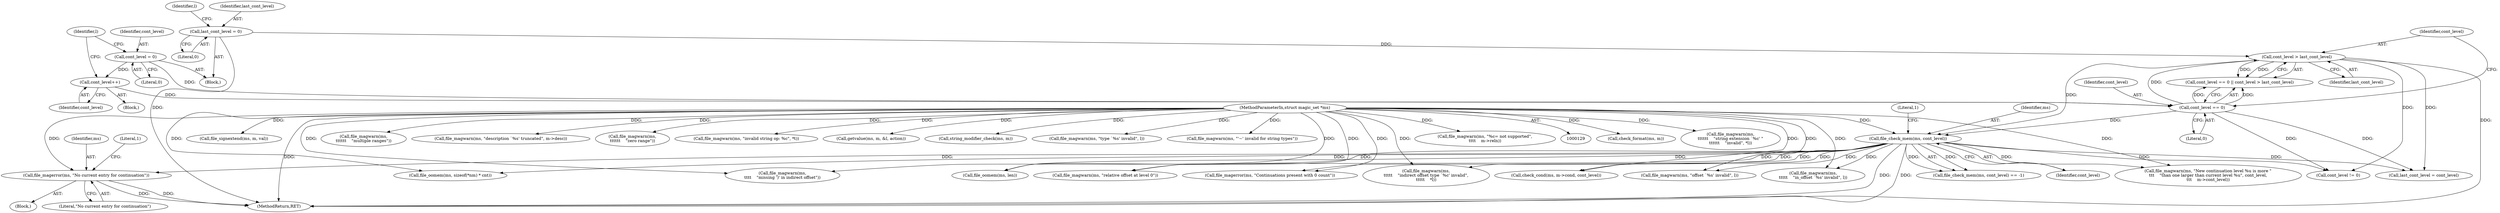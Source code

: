 digraph "0_file_4a284c89d6ef11aca34da65da7d673050a5ea320@pointer" {
"1000196" [label="(Call,file_magerror(ms, \"No current entry for continuation\"))"];
"1000173" [label="(Call,file_check_mem(ms, cont_level))"];
"1000130" [label="(MethodParameterIn,struct magic_set *ms)"];
"1000168" [label="(Call,cont_level > last_cont_level)"];
"1000165" [label="(Call,cont_level == 0)"];
"1000150" [label="(Call,cont_level = 0)"];
"1000161" [label="(Call,cont_level++)"];
"1000137" [label="(Call,last_cont_level = 0)"];
"1000268" [label="(Call,file_oomem(ms, sizeof(*nm) * cnt))"];
"1001513" [label="(Call,check_format(ms, m))"];
"1000130" [label="(MethodParameterIn,struct magic_set *ms)"];
"1000242" [label="(Call,file_magwarn(ms, \"New continuation level %u is more \"\n\t\t\t    \"than one larger than current level %u\", cont_level,\n\t\t\t    m->cont_level))"];
"1000172" [label="(Call,file_check_mem(ms, cont_level) == -1)"];
"1000723" [label="(Call,file_magwarn(ms,\n\t\t\t\t    \"missing ')' in indirect offset\"))"];
"1000185" [label="(Call,cont_level != 0)"];
"1000165" [label="(Call,cont_level == 0)"];
"1000209" [label="(Call,file_magerror(ms, \"Continuations present with 0 count\"))"];
"1001234" [label="(Call,file_magwarn(ms,\n\t\t\t\t\t\t    \"string extension `%c' \"\n\t\t\t\t\t\t    \"invalid\", *l))"];
"1001537" [label="(MethodReturn,RET)"];
"1000335" [label="(Call,file_oomem(ms, len))"];
"1000161" [label="(Call,cont_level++)"];
"1000170" [label="(Identifier,last_cont_level)"];
"1000137" [label="(Call,last_cont_level = 0)"];
"1000150" [label="(Call,cont_level = 0)"];
"1000175" [label="(Identifier,cont_level)"];
"1000603" [label="(Call,file_magwarn(ms,\n\t\t\t\t\t    \"indirect offset type `%c' invalid\",\n\t\t\t\t\t    *l))"];
"1000164" [label="(Call,cont_level == 0 || cont_level > last_cont_level)"];
"1000197" [label="(Identifier,ms)"];
"1000168" [label="(Call,cont_level > last_cont_level)"];
"1000144" [label="(Identifier,l)"];
"1000973" [label="(Call,file_signextend(ms, m, val))"];
"1000737" [label="(Call,check_cond(ms, m->cond, cont_level))"];
"1001021" [label="(Call,file_magwarn(ms,\n\t\t\t\t\t\t    \"multiple ranges\"))"];
"1000177" [label="(Literal,1)"];
"1000166" [label="(Identifier,cont_level)"];
"1000152" [label="(Literal,0)"];
"1000162" [label="(Identifier,cont_level)"];
"1000181" [label="(Call,last_cont_level = cont_level)"];
"1000457" [label="(Call,file_magwarn(ms, \"relative offset at level 0\"))"];
"1001498" [label="(Call,file_magwarn(ms, \"description `%s' truncated\", m->desc))"];
"1000692" [label="(Call,file_magwarn(ms,\n\t\t\t\t\t    \"in_offset `%s' invalid\", l))"];
"1000167" [label="(Literal,0)"];
"1000198" [label="(Literal,\"No current entry for continuation\")"];
"1000138" [label="(Identifier,last_cont_level)"];
"1001044" [label="(Call,file_magwarn(ms,\n\t\t\t\t\t\t    \"zero range\"))"];
"1000195" [label="(Block,)"];
"1000135" [label="(Block,)"];
"1000196" [label="(Call,file_magerror(ms, \"No current entry for continuation\"))"];
"1000174" [label="(Identifier,ms)"];
"1000481" [label="(Call,file_magwarn(ms, \"offset `%s' invalid\", l))"];
"1000158" [label="(Block,)"];
"1001276" [label="(Call,file_magwarn(ms, \"invalid string op: %c\", *t))"];
"1000169" [label="(Identifier,cont_level)"];
"1001401" [label="(Call,getvalue(ms, m, &l, action))"];
"1001260" [label="(Call,string_modifier_check(ms, m))"];
"1000874" [label="(Call,file_magwarn(ms, \"type `%s' invalid\", l))"];
"1000173" [label="(Call,file_check_mem(ms, cont_level))"];
"1000156" [label="(Identifier,l)"];
"1000151" [label="(Identifier,cont_level)"];
"1000201" [label="(Literal,1)"];
"1000139" [label="(Literal,0)"];
"1000910" [label="(Call,file_magwarn(ms, \"'~' invalid for string types\"))"];
"1001312" [label="(Call,file_magwarn(ms, \"%c= not supported\",\n\t\t\t\t    m->reln))"];
"1000196" -> "1000195"  [label="AST: "];
"1000196" -> "1000198"  [label="CFG: "];
"1000197" -> "1000196"  [label="AST: "];
"1000198" -> "1000196"  [label="AST: "];
"1000201" -> "1000196"  [label="CFG: "];
"1000196" -> "1001537"  [label="DDG: "];
"1000196" -> "1001537"  [label="DDG: "];
"1000173" -> "1000196"  [label="DDG: "];
"1000130" -> "1000196"  [label="DDG: "];
"1000173" -> "1000172"  [label="AST: "];
"1000173" -> "1000175"  [label="CFG: "];
"1000174" -> "1000173"  [label="AST: "];
"1000175" -> "1000173"  [label="AST: "];
"1000177" -> "1000173"  [label="CFG: "];
"1000173" -> "1001537"  [label="DDG: "];
"1000173" -> "1001537"  [label="DDG: "];
"1000173" -> "1000172"  [label="DDG: "];
"1000173" -> "1000172"  [label="DDG: "];
"1000130" -> "1000173"  [label="DDG: "];
"1000168" -> "1000173"  [label="DDG: "];
"1000165" -> "1000173"  [label="DDG: "];
"1000173" -> "1000181"  [label="DDG: "];
"1000173" -> "1000185"  [label="DDG: "];
"1000173" -> "1000209"  [label="DDG: "];
"1000173" -> "1000242"  [label="DDG: "];
"1000173" -> "1000268"  [label="DDG: "];
"1000173" -> "1000335"  [label="DDG: "];
"1000173" -> "1000457"  [label="DDG: "];
"1000173" -> "1000481"  [label="DDG: "];
"1000173" -> "1000603"  [label="DDG: "];
"1000173" -> "1000692"  [label="DDG: "];
"1000173" -> "1000723"  [label="DDG: "];
"1000173" -> "1000737"  [label="DDG: "];
"1000130" -> "1000129"  [label="AST: "];
"1000130" -> "1001537"  [label="DDG: "];
"1000130" -> "1000209"  [label="DDG: "];
"1000130" -> "1000242"  [label="DDG: "];
"1000130" -> "1000268"  [label="DDG: "];
"1000130" -> "1000335"  [label="DDG: "];
"1000130" -> "1000457"  [label="DDG: "];
"1000130" -> "1000481"  [label="DDG: "];
"1000130" -> "1000603"  [label="DDG: "];
"1000130" -> "1000692"  [label="DDG: "];
"1000130" -> "1000723"  [label="DDG: "];
"1000130" -> "1000737"  [label="DDG: "];
"1000130" -> "1000874"  [label="DDG: "];
"1000130" -> "1000910"  [label="DDG: "];
"1000130" -> "1000973"  [label="DDG: "];
"1000130" -> "1001021"  [label="DDG: "];
"1000130" -> "1001044"  [label="DDG: "];
"1000130" -> "1001234"  [label="DDG: "];
"1000130" -> "1001260"  [label="DDG: "];
"1000130" -> "1001276"  [label="DDG: "];
"1000130" -> "1001312"  [label="DDG: "];
"1000130" -> "1001401"  [label="DDG: "];
"1000130" -> "1001498"  [label="DDG: "];
"1000130" -> "1001513"  [label="DDG: "];
"1000168" -> "1000164"  [label="AST: "];
"1000168" -> "1000170"  [label="CFG: "];
"1000169" -> "1000168"  [label="AST: "];
"1000170" -> "1000168"  [label="AST: "];
"1000164" -> "1000168"  [label="CFG: "];
"1000168" -> "1001537"  [label="DDG: "];
"1000168" -> "1000164"  [label="DDG: "];
"1000168" -> "1000164"  [label="DDG: "];
"1000165" -> "1000168"  [label="DDG: "];
"1000137" -> "1000168"  [label="DDG: "];
"1000168" -> "1000181"  [label="DDG: "];
"1000168" -> "1000185"  [label="DDG: "];
"1000165" -> "1000164"  [label="AST: "];
"1000165" -> "1000167"  [label="CFG: "];
"1000166" -> "1000165"  [label="AST: "];
"1000167" -> "1000165"  [label="AST: "];
"1000169" -> "1000165"  [label="CFG: "];
"1000164" -> "1000165"  [label="CFG: "];
"1000165" -> "1000164"  [label="DDG: "];
"1000165" -> "1000164"  [label="DDG: "];
"1000150" -> "1000165"  [label="DDG: "];
"1000161" -> "1000165"  [label="DDG: "];
"1000165" -> "1000181"  [label="DDG: "];
"1000165" -> "1000185"  [label="DDG: "];
"1000150" -> "1000135"  [label="AST: "];
"1000150" -> "1000152"  [label="CFG: "];
"1000151" -> "1000150"  [label="AST: "];
"1000152" -> "1000150"  [label="AST: "];
"1000156" -> "1000150"  [label="CFG: "];
"1000150" -> "1000161"  [label="DDG: "];
"1000161" -> "1000158"  [label="AST: "];
"1000161" -> "1000162"  [label="CFG: "];
"1000162" -> "1000161"  [label="AST: "];
"1000156" -> "1000161"  [label="CFG: "];
"1000137" -> "1000135"  [label="AST: "];
"1000137" -> "1000139"  [label="CFG: "];
"1000138" -> "1000137"  [label="AST: "];
"1000139" -> "1000137"  [label="AST: "];
"1000144" -> "1000137"  [label="CFG: "];
"1000137" -> "1001537"  [label="DDG: "];
}
